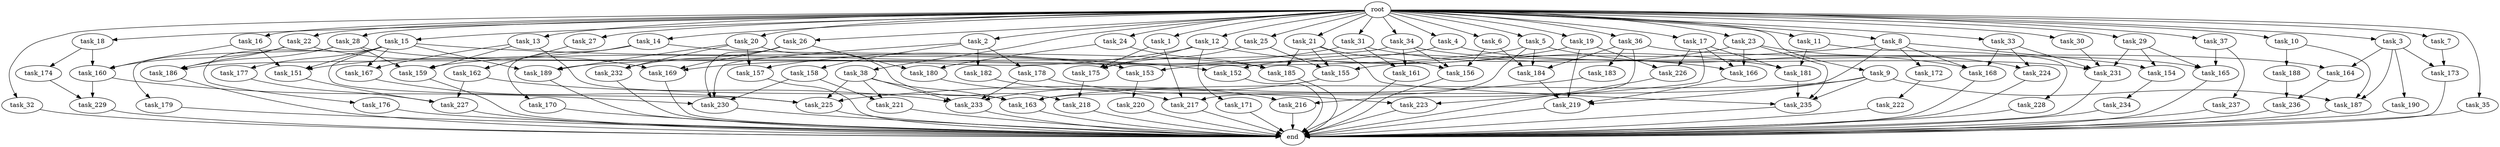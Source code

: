 digraph G {
  task_162 [size="8589934592.000000"];
  task_189 [size="11510512353.280001"];
  task_220 [size="4209067950.080000"];
  task_221 [size="1116691496.960000"];
  task_15 [size="10.240000"];
  task_229 [size="14087492730.880001"];
  task_161 [size="6871947673.600000"];
  task_9 [size="10.240000"];
  task_163 [size="4294967296.000000"];
  task_183 [size="773094113.280000"];
  task_36 [size="10.240000"];
  task_4 [size="10.240000"];
  task_179 [size="773094113.280000"];
  task_20 [size="10.240000"];
  task_166 [size="8418135900.160000"];
  task_13 [size="10.240000"];
  task_14 [size="10.240000"];
  task_174 [size="343597383.680000"];
  task_32 [size="10.240000"];
  task_3 [size="10.240000"];
  task_159 [size="9105330667.520000"];
  task_5 [size="10.240000"];
  task_169 [size="10307921510.400000"];
  task_180 [size="1717986918.400000"];
  task_155 [size="5239860101.120000"];
  task_185 [size="5841155522.560000"];
  task_156 [size="8675833937.920000"];
  task_231 [size="24653112279.040001"];
  task_26 [size="10.240000"];
  task_28 [size="10.240000"];
  task_158 [size="343597383.680000"];
  task_175 [size="11510512353.280001"];
  task_233 [size="23450521436.160000"];
  task_2 [size="10.240000"];
  task_186 [size="3521873182.720000"];
  task_172 [size="1374389534.720000"];
  task_7 [size="10.240000"];
  task_176 [size="8589934592.000000"];
  task_25 [size="10.240000"];
  task_190 [size="343597383.680000"];
  task_21 [size="10.240000"];
  task_31 [size="10.240000"];
  task_188 [size="1374389534.720000"];
  task_232 [size="1116691496.960000"];
  task_1 [size="10.240000"];
  task_23 [size="10.240000"];
  task_237 [size="5497558138.880000"];
  task_224 [size="9363028705.280001"];
  task_29 [size="10.240000"];
  task_173 [size="7301444403.200000"];
  task_236 [size="2491081031.680000"];
  task_217 [size="9792525434.880001"];
  task_184 [size="7129645711.360001"];
  task_24 [size="10.240000"];
  task_18 [size="10.240000"];
  task_218 [size="4982162063.360000"];
  task_167 [size="9964324126.719999"];
  task_226 [size="6356551598.080000"];
  task_170 [size="1374389534.720000"];
  task_157 [size="6270652252.160000"];
  task_165 [size="9019431321.600000"];
  task_230 [size="9620726743.040001"];
  task_22 [size="10.240000"];
  task_19 [size="10.240000"];
  task_168 [size="12111807774.719999"];
  task_154 [size="3521873182.720000"];
  task_222 [size="8589934592.000000"];
  task_177 [size="8589934592.000000"];
  task_164 [size="1116691496.960000"];
  task_16 [size="10.240000"];
  task_30 [size="10.240000"];
  task_17 [size="10.240000"];
  task_8 [size="10.240000"];
  task_12 [size="10.240000"];
  task_34 [size="10.240000"];
  root [size="0.000000"];
  task_216 [size="9363028705.280001"];
  end [size="0.000000"];
  task_152 [size="9363028705.280001"];
  task_151 [size="16922171146.240000"];
  task_10 [size="10.240000"];
  task_219 [size="14087492730.880001"];
  task_27 [size="10.240000"];
  task_182 [size="343597383.680000"];
  task_6 [size="10.240000"];
  task_37 [size="10.240000"];
  task_35 [size="10.240000"];
  task_33 [size="10.240000"];
  task_225 [size="11510512353.280001"];
  task_178 [size="343597383.680000"];
  task_228 [size="2147483648.000000"];
  task_38 [size="10.240000"];
  task_234 [size="8589934592.000000"];
  task_181 [size="12884901888.000000"];
  task_171 [size="8589934592.000000"];
  task_187 [size="2491081031.680000"];
  task_11 [size="10.240000"];
  task_227 [size="17695265259.520000"];
  task_153 [size="4982162063.360000"];
  task_223 [size="7645041786.880000"];
  task_235 [size="10136122818.559999"];
  task_160 [size="8675833937.920000"];

  task_162 -> task_233 [size="838860800.000000"];
  task_162 -> task_227 [size="838860800.000000"];
  task_189 -> end [size="1.000000"];
  task_220 -> end [size="1.000000"];
  task_221 -> end [size="1.000000"];
  task_15 -> task_151 [size="838860800.000000"];
  task_15 -> task_167 [size="838860800.000000"];
  task_15 -> task_189 [size="838860800.000000"];
  task_15 -> task_176 [size="838860800.000000"];
  task_15 -> task_177 [size="838860800.000000"];
  task_15 -> task_225 [size="838860800.000000"];
  task_15 -> task_152 [size="838860800.000000"];
  task_229 -> end [size="1.000000"];
  task_161 -> end [size="1.000000"];
  task_9 -> task_219 [size="75497472.000000"];
  task_9 -> task_163 [size="75497472.000000"];
  task_9 -> task_235 [size="75497472.000000"];
  task_9 -> task_187 [size="75497472.000000"];
  task_163 -> end [size="1.000000"];
  task_183 -> task_225 [size="134217728.000000"];
  task_36 -> task_183 [size="75497472.000000"];
  task_36 -> task_164 [size="75497472.000000"];
  task_36 -> task_216 [size="75497472.000000"];
  task_36 -> task_184 [size="75497472.000000"];
  task_4 -> task_231 [size="679477248.000000"];
  task_4 -> task_159 [size="679477248.000000"];
  task_179 -> end [size="1.000000"];
  task_20 -> task_157 [size="75497472.000000"];
  task_20 -> task_232 [size="75497472.000000"];
  task_20 -> task_218 [size="75497472.000000"];
  task_20 -> task_189 [size="75497472.000000"];
  task_166 -> task_219 [size="679477248.000000"];
  task_13 -> task_167 [size="134217728.000000"];
  task_13 -> task_159 [size="134217728.000000"];
  task_13 -> task_163 [size="134217728.000000"];
  task_14 -> task_151 [size="134217728.000000"];
  task_14 -> task_170 [size="134217728.000000"];
  task_14 -> task_185 [size="134217728.000000"];
  task_174 -> task_229 [size="536870912.000000"];
  task_32 -> end [size="1.000000"];
  task_3 -> task_190 [size="33554432.000000"];
  task_3 -> task_164 [size="33554432.000000"];
  task_3 -> task_173 [size="33554432.000000"];
  task_3 -> task_187 [size="33554432.000000"];
  task_159 -> end [size="1.000000"];
  task_5 -> task_168 [size="209715200.000000"];
  task_5 -> task_189 [size="209715200.000000"];
  task_5 -> task_217 [size="209715200.000000"];
  task_5 -> task_184 [size="209715200.000000"];
  task_169 -> end [size="1.000000"];
  task_180 -> task_217 [size="536870912.000000"];
  task_155 -> task_233 [size="838860800.000000"];
  task_185 -> end [size="1.000000"];
  task_156 -> end [size="1.000000"];
  task_231 -> end [size="1.000000"];
  task_26 -> task_180 [size="33554432.000000"];
  task_26 -> task_232 [size="33554432.000000"];
  task_26 -> task_169 [size="33554432.000000"];
  task_26 -> task_230 [size="33554432.000000"];
  task_28 -> task_179 [size="75497472.000000"];
  task_28 -> task_159 [size="75497472.000000"];
  task_28 -> task_153 [size="75497472.000000"];
  task_28 -> task_186 [size="75497472.000000"];
  task_158 -> task_221 [size="33554432.000000"];
  task_158 -> task_230 [size="33554432.000000"];
  task_175 -> task_218 [size="411041792.000000"];
  task_233 -> end [size="1.000000"];
  task_2 -> task_158 [size="33554432.000000"];
  task_2 -> task_178 [size="33554432.000000"];
  task_2 -> task_182 [size="33554432.000000"];
  task_2 -> task_230 [size="33554432.000000"];
  task_186 -> end [size="1.000000"];
  task_172 -> task_222 [size="838860800.000000"];
  task_7 -> task_173 [size="679477248.000000"];
  task_176 -> end [size="1.000000"];
  task_25 -> task_155 [size="75497472.000000"];
  task_25 -> task_175 [size="75497472.000000"];
  task_190 -> end [size="1.000000"];
  task_21 -> task_155 [size="301989888.000000"];
  task_21 -> task_235 [size="301989888.000000"];
  task_21 -> task_156 [size="301989888.000000"];
  task_21 -> task_185 [size="301989888.000000"];
  task_31 -> task_157 [size="536870912.000000"];
  task_31 -> task_161 [size="536870912.000000"];
  task_31 -> task_166 [size="536870912.000000"];
  task_188 -> task_236 [size="209715200.000000"];
  task_232 -> end [size="1.000000"];
  task_1 -> task_217 [size="209715200.000000"];
  task_1 -> task_175 [size="209715200.000000"];
  task_23 -> task_235 [size="75497472.000000"];
  task_23 -> task_224 [size="75497472.000000"];
  task_23 -> task_166 [size="75497472.000000"];
  task_23 -> task_152 [size="75497472.000000"];
  task_237 -> end [size="1.000000"];
  task_224 -> end [size="1.000000"];
  task_29 -> task_231 [size="209715200.000000"];
  task_29 -> task_165 [size="209715200.000000"];
  task_29 -> task_154 [size="209715200.000000"];
  task_173 -> end [size="1.000000"];
  task_236 -> end [size="1.000000"];
  task_217 -> end [size="1.000000"];
  task_184 -> task_219 [size="209715200.000000"];
  task_24 -> task_180 [size="134217728.000000"];
  task_24 -> task_185 [size="134217728.000000"];
  task_18 -> task_174 [size="33554432.000000"];
  task_18 -> task_160 [size="33554432.000000"];
  task_218 -> end [size="1.000000"];
  task_167 -> task_225 [size="75497472.000000"];
  task_226 -> end [size="1.000000"];
  task_170 -> end [size="1.000000"];
  task_157 -> end [size="1.000000"];
  task_165 -> end [size="1.000000"];
  task_230 -> end [size="1.000000"];
  task_22 -> task_186 [size="134217728.000000"];
  task_22 -> task_169 [size="134217728.000000"];
  task_22 -> task_160 [size="134217728.000000"];
  task_19 -> task_219 [size="411041792.000000"];
  task_19 -> task_226 [size="411041792.000000"];
  task_19 -> task_153 [size="411041792.000000"];
  task_168 -> end [size="1.000000"];
  task_154 -> task_234 [size="838860800.000000"];
  task_222 -> end [size="1.000000"];
  task_177 -> task_227 [size="679477248.000000"];
  task_164 -> task_236 [size="33554432.000000"];
  task_16 -> task_151 [size="679477248.000000"];
  task_16 -> task_160 [size="679477248.000000"];
  task_30 -> task_231 [size="679477248.000000"];
  task_17 -> task_223 [size="209715200.000000"];
  task_17 -> task_181 [size="209715200.000000"];
  task_17 -> task_226 [size="209715200.000000"];
  task_17 -> task_166 [size="209715200.000000"];
  task_8 -> task_155 [size="134217728.000000"];
  task_8 -> task_168 [size="134217728.000000"];
  task_8 -> task_154 [size="134217728.000000"];
  task_8 -> task_172 [size="134217728.000000"];
  task_8 -> task_163 [size="134217728.000000"];
  task_12 -> task_181 [size="838860800.000000"];
  task_12 -> task_169 [size="838860800.000000"];
  task_12 -> task_175 [size="838860800.000000"];
  task_12 -> task_171 [size="838860800.000000"];
  task_34 -> task_186 [size="134217728.000000"];
  task_34 -> task_165 [size="134217728.000000"];
  task_34 -> task_161 [size="134217728.000000"];
  task_34 -> task_156 [size="134217728.000000"];
  root -> task_26 [size="1.000000"];
  root -> task_8 [size="1.000000"];
  root -> task_34 [size="1.000000"];
  root -> task_28 [size="1.000000"];
  root -> task_15 [size="1.000000"];
  root -> task_29 [size="1.000000"];
  root -> task_17 [size="1.000000"];
  root -> task_9 [size="1.000000"];
  root -> task_6 [size="1.000000"];
  root -> task_2 [size="1.000000"];
  root -> task_10 [size="1.000000"];
  root -> task_27 [size="1.000000"];
  root -> task_7 [size="1.000000"];
  root -> task_4 [size="1.000000"];
  root -> task_24 [size="1.000000"];
  root -> task_25 [size="1.000000"];
  root -> task_18 [size="1.000000"];
  root -> task_20 [size="1.000000"];
  root -> task_35 [size="1.000000"];
  root -> task_13 [size="1.000000"];
  root -> task_31 [size="1.000000"];
  root -> task_14 [size="1.000000"];
  root -> task_1 [size="1.000000"];
  root -> task_23 [size="1.000000"];
  root -> task_11 [size="1.000000"];
  root -> task_3 [size="1.000000"];
  root -> task_37 [size="1.000000"];
  root -> task_32 [size="1.000000"];
  root -> task_5 [size="1.000000"];
  root -> task_12 [size="1.000000"];
  root -> task_38 [size="1.000000"];
  root -> task_22 [size="1.000000"];
  root -> task_19 [size="1.000000"];
  root -> task_33 [size="1.000000"];
  root -> task_36 [size="1.000000"];
  root -> task_21 [size="1.000000"];
  root -> task_16 [size="1.000000"];
  root -> task_30 [size="1.000000"];
  task_216 -> end [size="1.000000"];
  task_152 -> end [size="1.000000"];
  task_151 -> task_227 [size="209715200.000000"];
  task_10 -> task_188 [size="134217728.000000"];
  task_10 -> task_187 [size="134217728.000000"];
  task_219 -> end [size="1.000000"];
  task_27 -> task_162 [size="838860800.000000"];
  task_182 -> task_216 [size="838860800.000000"];
  task_6 -> task_156 [size="411041792.000000"];
  task_6 -> task_184 [size="411041792.000000"];
  task_37 -> task_165 [size="536870912.000000"];
  task_37 -> task_237 [size="536870912.000000"];
  task_35 -> end [size="1.000000"];
  task_33 -> task_168 [size="838860800.000000"];
  task_33 -> task_231 [size="838860800.000000"];
  task_33 -> task_224 [size="838860800.000000"];
  task_225 -> end [size="1.000000"];
  task_178 -> task_223 [size="536870912.000000"];
  task_178 -> task_233 [size="536870912.000000"];
  task_228 -> end [size="1.000000"];
  task_38 -> task_225 [size="75497472.000000"];
  task_38 -> task_233 [size="75497472.000000"];
  task_38 -> task_221 [size="75497472.000000"];
  task_38 -> task_163 [size="75497472.000000"];
  task_234 -> end [size="1.000000"];
  task_181 -> task_235 [size="536870912.000000"];
  task_171 -> end [size="1.000000"];
  task_187 -> end [size="1.000000"];
  task_11 -> task_181 [size="209715200.000000"];
  task_11 -> task_228 [size="209715200.000000"];
  task_227 -> end [size="1.000000"];
  task_153 -> task_220 [size="411041792.000000"];
  task_223 -> end [size="1.000000"];
  task_235 -> end [size="1.000000"];
  task_160 -> task_229 [size="838860800.000000"];
  task_160 -> task_230 [size="838860800.000000"];
}
